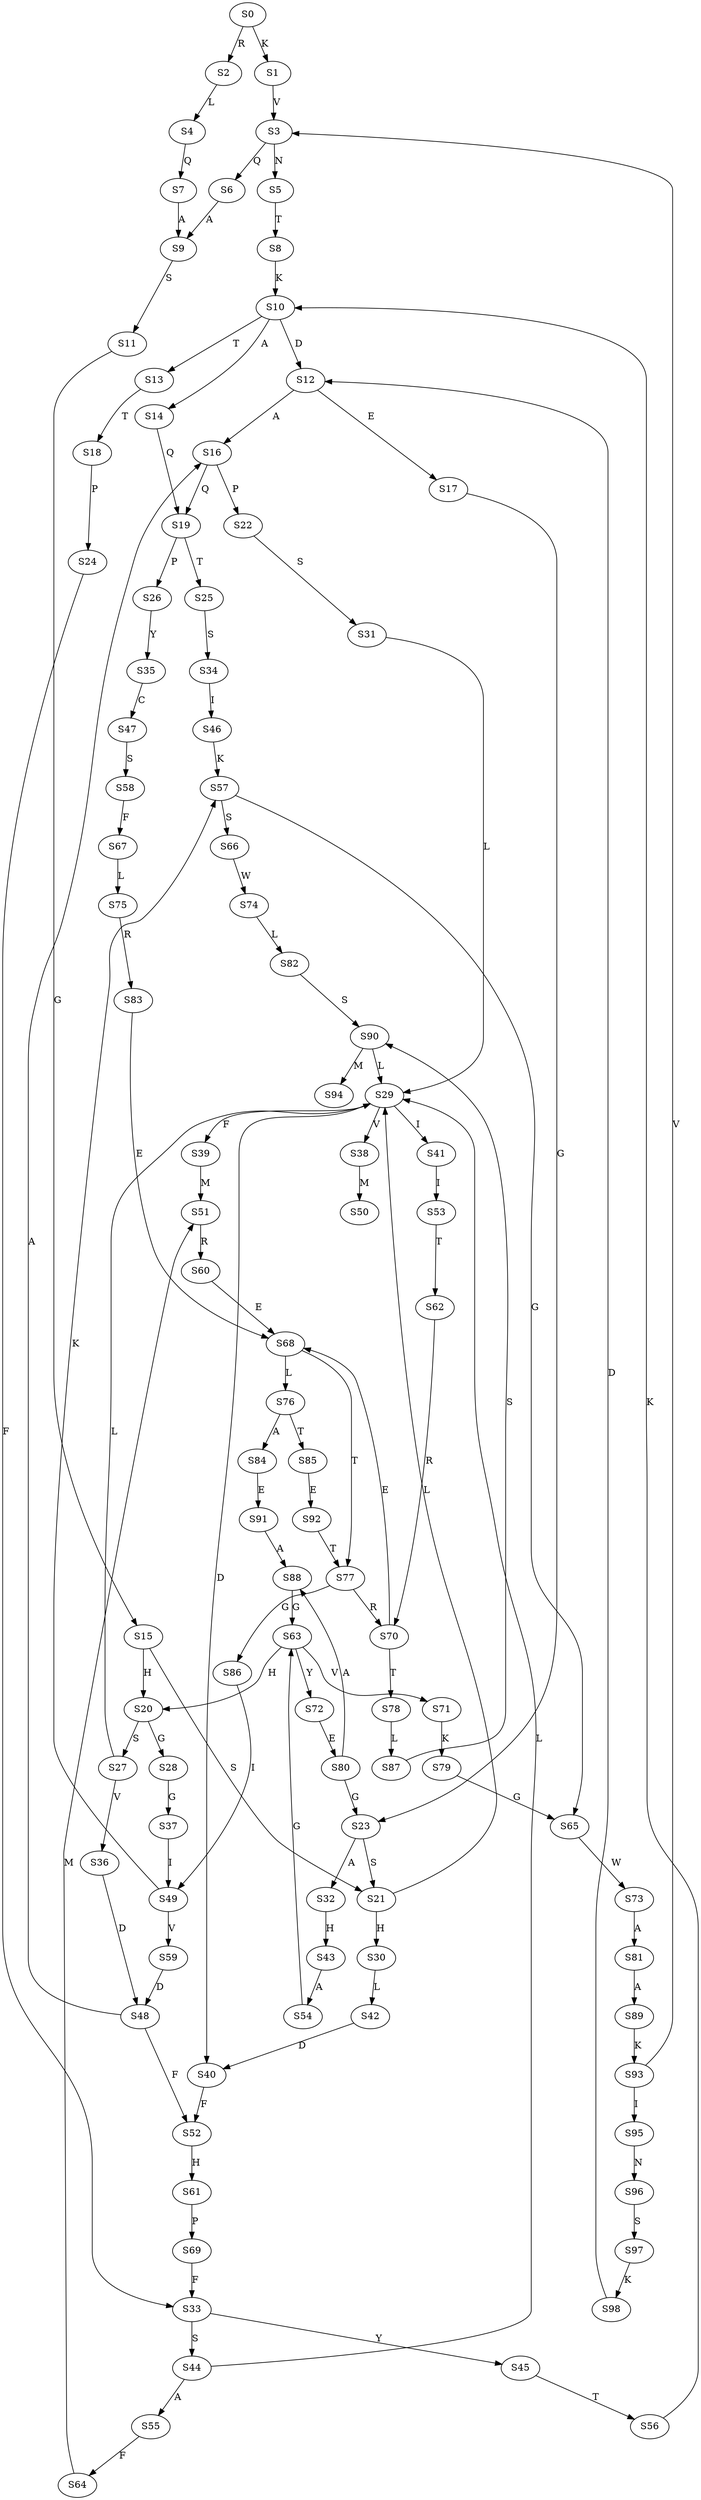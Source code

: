 strict digraph  {
	S0 -> S1 [ label = K ];
	S0 -> S2 [ label = R ];
	S1 -> S3 [ label = V ];
	S2 -> S4 [ label = L ];
	S3 -> S5 [ label = N ];
	S3 -> S6 [ label = Q ];
	S4 -> S7 [ label = Q ];
	S5 -> S8 [ label = T ];
	S6 -> S9 [ label = A ];
	S7 -> S9 [ label = A ];
	S8 -> S10 [ label = K ];
	S9 -> S11 [ label = S ];
	S10 -> S12 [ label = D ];
	S10 -> S13 [ label = T ];
	S10 -> S14 [ label = A ];
	S11 -> S15 [ label = G ];
	S12 -> S16 [ label = A ];
	S12 -> S17 [ label = E ];
	S13 -> S18 [ label = T ];
	S14 -> S19 [ label = Q ];
	S15 -> S20 [ label = H ];
	S15 -> S21 [ label = S ];
	S16 -> S22 [ label = P ];
	S16 -> S19 [ label = Q ];
	S17 -> S23 [ label = G ];
	S18 -> S24 [ label = P ];
	S19 -> S25 [ label = T ];
	S19 -> S26 [ label = P ];
	S20 -> S27 [ label = S ];
	S20 -> S28 [ label = G ];
	S21 -> S29 [ label = L ];
	S21 -> S30 [ label = H ];
	S22 -> S31 [ label = S ];
	S23 -> S32 [ label = A ];
	S23 -> S21 [ label = S ];
	S24 -> S33 [ label = F ];
	S25 -> S34 [ label = S ];
	S26 -> S35 [ label = Y ];
	S27 -> S29 [ label = L ];
	S27 -> S36 [ label = V ];
	S28 -> S37 [ label = G ];
	S29 -> S38 [ label = V ];
	S29 -> S39 [ label = F ];
	S29 -> S40 [ label = D ];
	S29 -> S41 [ label = I ];
	S30 -> S42 [ label = L ];
	S31 -> S29 [ label = L ];
	S32 -> S43 [ label = H ];
	S33 -> S44 [ label = S ];
	S33 -> S45 [ label = Y ];
	S34 -> S46 [ label = I ];
	S35 -> S47 [ label = C ];
	S36 -> S48 [ label = D ];
	S37 -> S49 [ label = I ];
	S38 -> S50 [ label = M ];
	S39 -> S51 [ label = M ];
	S40 -> S52 [ label = F ];
	S41 -> S53 [ label = I ];
	S42 -> S40 [ label = D ];
	S43 -> S54 [ label = A ];
	S44 -> S29 [ label = L ];
	S44 -> S55 [ label = A ];
	S45 -> S56 [ label = T ];
	S46 -> S57 [ label = K ];
	S47 -> S58 [ label = S ];
	S48 -> S52 [ label = F ];
	S48 -> S16 [ label = A ];
	S49 -> S57 [ label = K ];
	S49 -> S59 [ label = V ];
	S51 -> S60 [ label = R ];
	S52 -> S61 [ label = H ];
	S53 -> S62 [ label = T ];
	S54 -> S63 [ label = G ];
	S55 -> S64 [ label = F ];
	S56 -> S10 [ label = K ];
	S57 -> S65 [ label = G ];
	S57 -> S66 [ label = S ];
	S58 -> S67 [ label = F ];
	S59 -> S48 [ label = D ];
	S60 -> S68 [ label = E ];
	S61 -> S69 [ label = P ];
	S62 -> S70 [ label = R ];
	S63 -> S71 [ label = V ];
	S63 -> S72 [ label = Y ];
	S63 -> S20 [ label = H ];
	S64 -> S51 [ label = M ];
	S65 -> S73 [ label = W ];
	S66 -> S74 [ label = W ];
	S67 -> S75 [ label = L ];
	S68 -> S76 [ label = L ];
	S68 -> S77 [ label = T ];
	S69 -> S33 [ label = F ];
	S70 -> S78 [ label = T ];
	S70 -> S68 [ label = E ];
	S71 -> S79 [ label = K ];
	S72 -> S80 [ label = E ];
	S73 -> S81 [ label = A ];
	S74 -> S82 [ label = L ];
	S75 -> S83 [ label = R ];
	S76 -> S84 [ label = A ];
	S76 -> S85 [ label = T ];
	S77 -> S70 [ label = R ];
	S77 -> S86 [ label = G ];
	S78 -> S87 [ label = L ];
	S79 -> S65 [ label = G ];
	S80 -> S23 [ label = G ];
	S80 -> S88 [ label = A ];
	S81 -> S89 [ label = A ];
	S82 -> S90 [ label = S ];
	S83 -> S68 [ label = E ];
	S84 -> S91 [ label = E ];
	S85 -> S92 [ label = E ];
	S86 -> S49 [ label = I ];
	S87 -> S90 [ label = S ];
	S88 -> S63 [ label = G ];
	S89 -> S93 [ label = K ];
	S90 -> S94 [ label = M ];
	S90 -> S29 [ label = L ];
	S91 -> S88 [ label = A ];
	S92 -> S77 [ label = T ];
	S93 -> S3 [ label = V ];
	S93 -> S95 [ label = I ];
	S95 -> S96 [ label = N ];
	S96 -> S97 [ label = S ];
	S97 -> S98 [ label = K ];
	S98 -> S12 [ label = D ];
}
